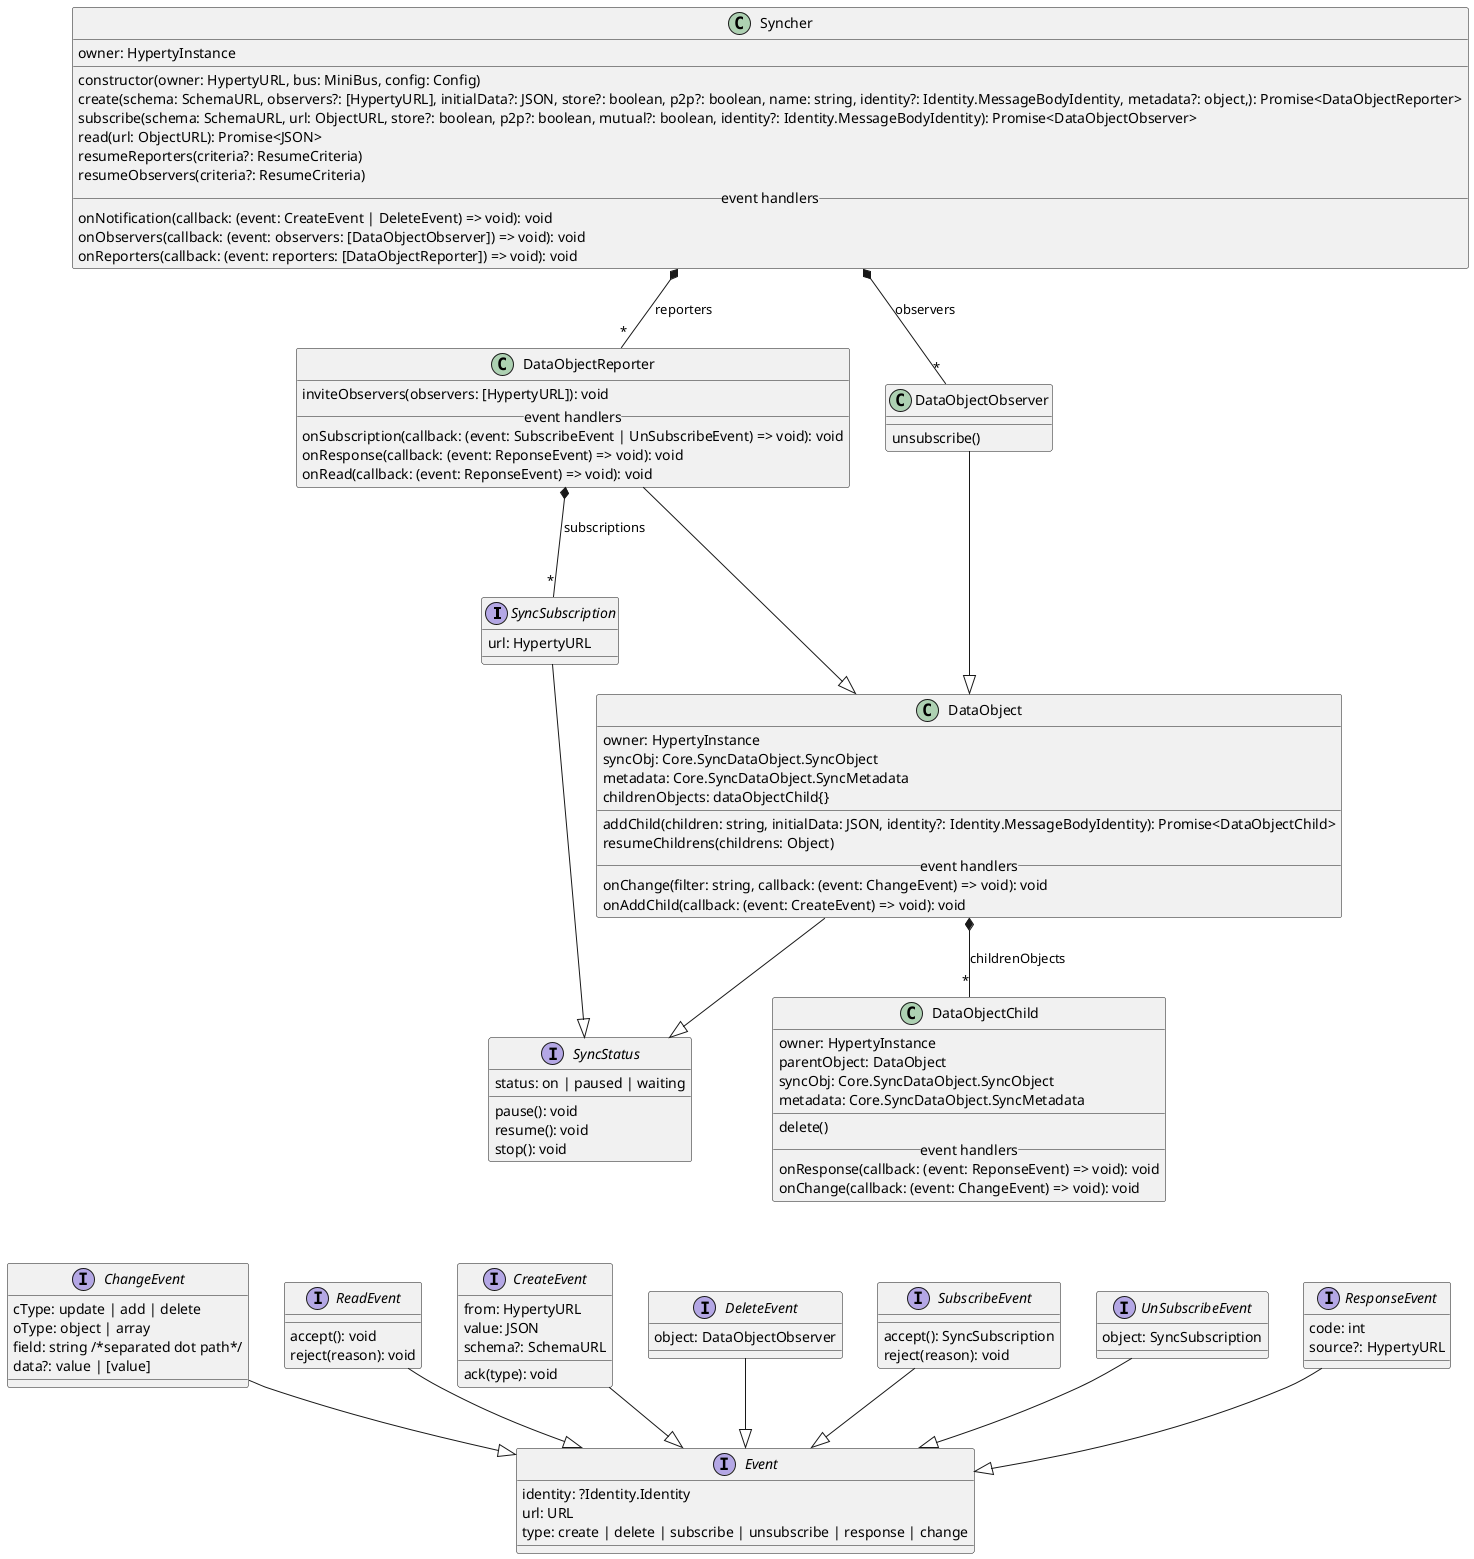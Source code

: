 @startuml

interface SyncSubscription {
  url: HypertyURL
}

interface SyncStatus {
  status: on | paused | waiting
  pause(): void
  resume(): void
  stop(): void
}

class Syncher {
  owner: HypertyInstance
  __
  constructor(owner: HypertyURL, bus: MiniBus, config: Config)
  create(schema: SchemaURL, observers?: [HypertyURL], initialData?: JSON, store?: boolean, p2p?: boolean, name: string, identity?: Identity.MessageBodyIdentity, metadata?: object,): Promise<DataObjectReporter>
  subscribe(schema: SchemaURL, url: ObjectURL, store?: boolean, p2p?: boolean, mutual?: boolean, identity?: Identity.MessageBodyIdentity): Promise<DataObjectObserver>
  read(url: ObjectURL): Promise<JSON>
  resumeReporters(criteria?: ResumeCriteria)
  resumeObservers(criteria?: ResumeCriteria)
  __ event handlers __
  onNotification(callback: (event: CreateEvent | DeleteEvent) => void): void
  onObservers(callback: (event: observers: [DataObjectObserver]) => void): void
  onReporters(callback: (event: reporters: [DataObjectReporter]) => void): void
}

class DataObject {
  owner: HypertyInstance
  syncObj: Core.SyncDataObject.SyncObject
  metadata: Core.SyncDataObject.SyncMetadata
  childrenObjects: dataObjectChild{}
  __
  addChild(children: string, initialData: JSON, identity?: Identity.MessageBodyIdentity): Promise<DataObjectChild>
  resumeChildrens(childrens: Object)
  __ event handlers __
  onChange(filter: string, callback: (event: ChangeEvent) => void): void
  onAddChild(callback: (event: CreateEvent) => void): void
}

class DataObjectChild {
  owner: HypertyInstance
  parentObject: DataObject
  syncObj: Core.SyncDataObject.SyncObject
  metadata: Core.SyncDataObject.SyncMetadata
  __
  delete()
  __ event handlers __
  onResponse(callback: (event: ReponseEvent) => void): void
  onChange(callback: (event: ChangeEvent) => void): void
}

class DataObjectReporter {
  inviteObservers(observers: [HypertyURL]): void
  __ event handlers __
  onSubscription(callback: (event: SubscribeEvent | UnSubscribeEvent) => void): void
  onResponse(callback: (event: ReponseEvent) => void): void
  onRead(callback: (event: ReponseEvent) => void): void
}

class DataObjectObserver {
__
unsubscribe()
}

interface Event {
  identity: ?Identity.Identity
  url: URL
  type: create | delete | subscribe | unsubscribe | response | change
}

interface CreateEvent {
  from: HypertyURL
  value: JSON
  schema?: SchemaURL
  ack(type): void
}

interface DeleteEvent {
  object: DataObjectObserver
}

interface SubscribeEvent {
  accept(): SyncSubscription
  reject(reason): void
}

interface UnSubscribeEvent {
  object: SyncSubscription
}

interface ResponseEvent {
  code: int
  source?: HypertyURL
}

interface ChangeEvent {
  cType: update | add | delete
  oType: object | array
  field: string /*separated dot path*/
  data?: value | [value]
}

interface ReadEvent {
  accept(): void
  reject(reason): void
}

CreateEvent --|> Event
DeleteEvent --|> Event
SubscribeEvent --|> Event
UnSubscribeEvent --|> Event
ResponseEvent --|> Event
ChangeEvent --|> Event
ReadEvent --|> Event

SyncSubscription --|> SyncStatus

DataObject --|> SyncStatus
DataObject *--"*" DataObjectChild:childrenObjects

DataObjectObserver ---|> DataObject

DataObjectReporter ---|> DataObject
DataObjectReporter *--"*" SyncSubscription:subscriptions

Syncher *--"*" DataObjectReporter:reporters
Syncher *--"*" DataObjectObserver:observers

DataObjectChild -[hidden]down- DeleteEvent
DataObjectChild -[hidden]down- CreateEvent
DataObjectChild -[hidden]down- SubscribeEvent
DataObjectChild -[hidden]down- UnSubscribeEvent
DataObjectChild -[hidden]down- ResponseEvent

@enduml
